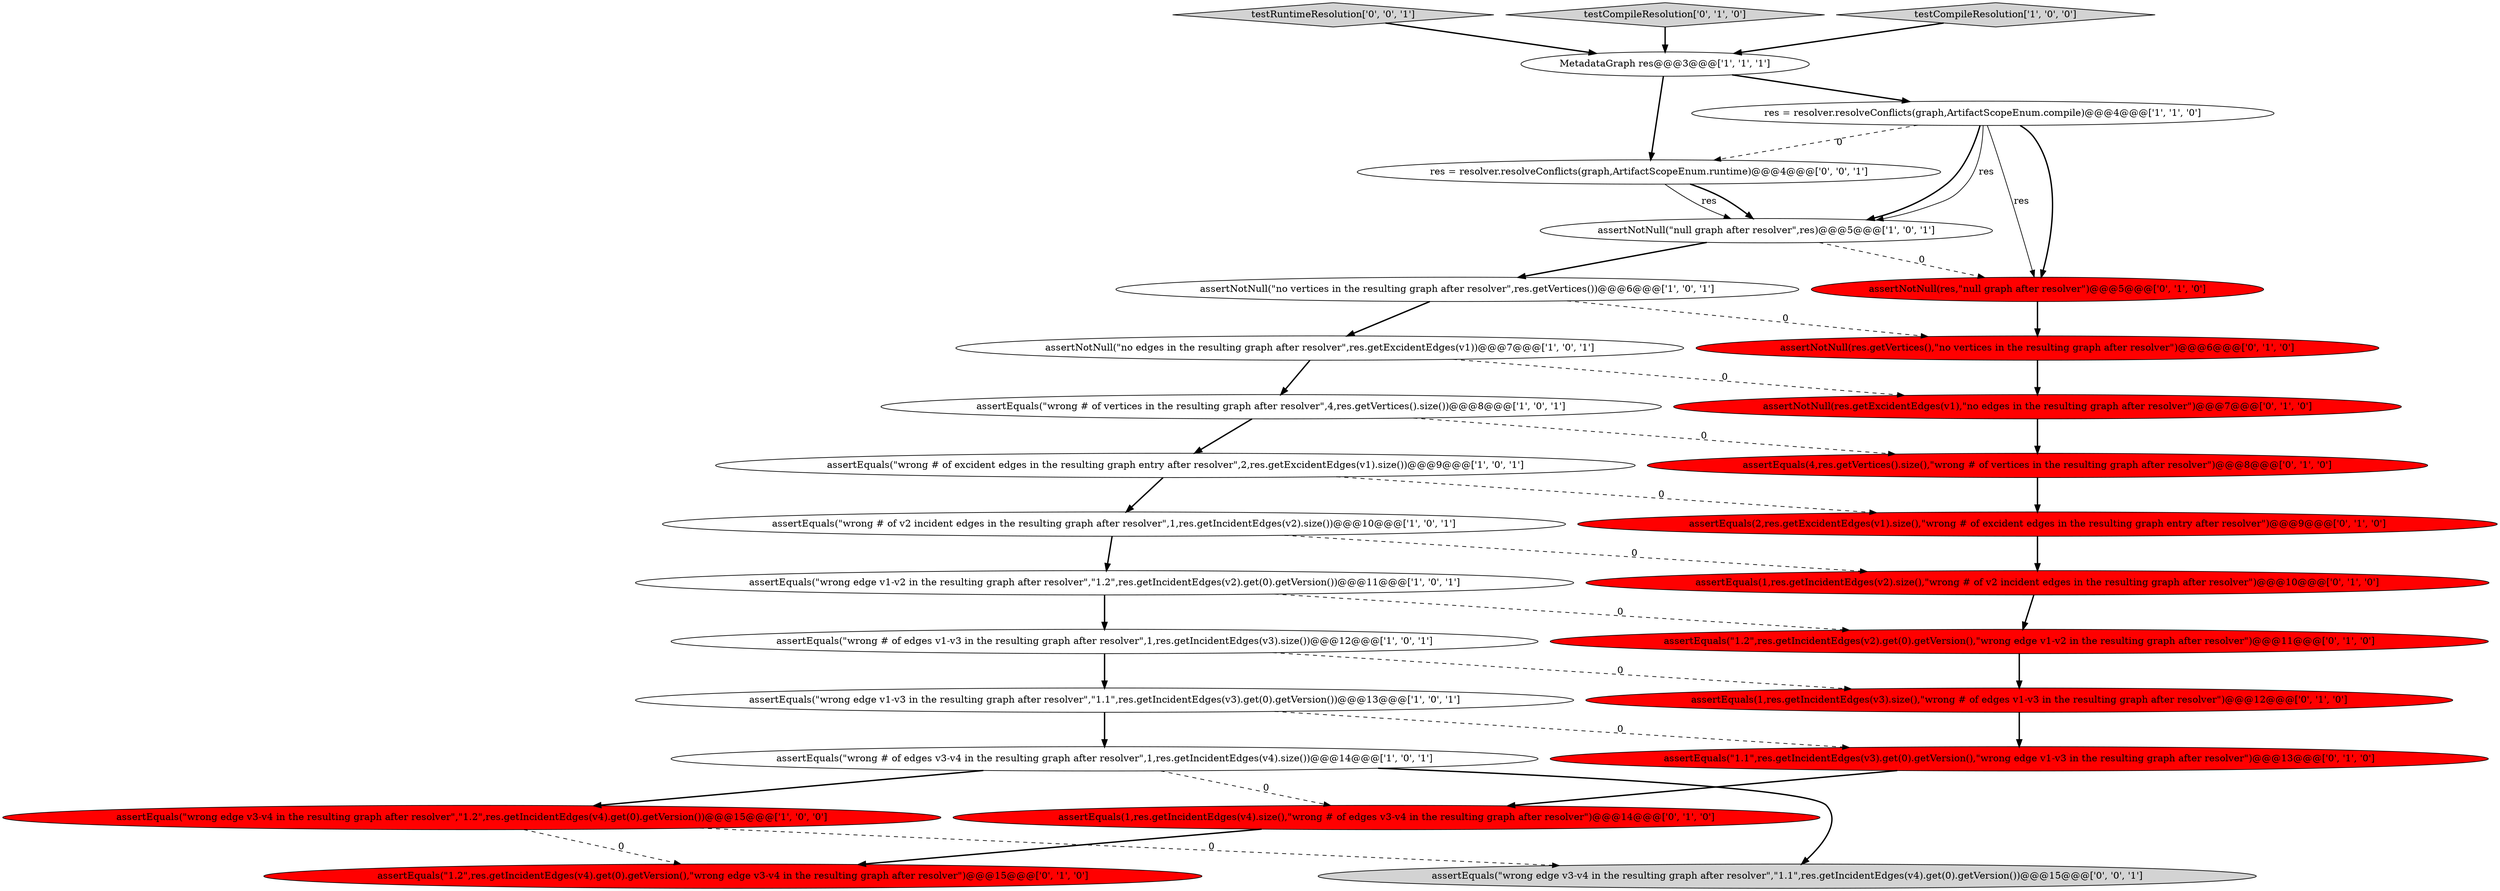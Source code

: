 digraph {
25 [style = filled, label = "assertEquals(\"1.2\",res.getIncidentEdges(v2).get(0).getVersion(),\"wrong edge v1-v2 in the resulting graph after resolver\")@@@11@@@['0', '1', '0']", fillcolor = red, shape = ellipse image = "AAA1AAABBB2BBB"];
12 [style = filled, label = "MetadataGraph res@@@3@@@['1', '1', '1']", fillcolor = white, shape = ellipse image = "AAA0AAABBB1BBB"];
14 [style = filled, label = "assertEquals(2,res.getExcidentEdges(v1).size(),\"wrong # of excident edges in the resulting graph entry after resolver\")@@@9@@@['0', '1', '0']", fillcolor = red, shape = ellipse image = "AAA1AAABBB2BBB"];
23 [style = filled, label = "assertEquals(4,res.getVertices().size(),\"wrong # of vertices in the resulting graph after resolver\")@@@8@@@['0', '1', '0']", fillcolor = red, shape = ellipse image = "AAA1AAABBB2BBB"];
11 [style = filled, label = "assertEquals(\"wrong # of excident edges in the resulting graph entry after resolver\",2,res.getExcidentEdges(v1).size())@@@9@@@['1', '0', '1']", fillcolor = white, shape = ellipse image = "AAA0AAABBB1BBB"];
7 [style = filled, label = "assertEquals(\"wrong # of vertices in the resulting graph after resolver\",4,res.getVertices().size())@@@8@@@['1', '0', '1']", fillcolor = white, shape = ellipse image = "AAA0AAABBB1BBB"];
8 [style = filled, label = "assertEquals(\"wrong edge v1-v2 in the resulting graph after resolver\",\"1.2\",res.getIncidentEdges(v2).get(0).getVersion())@@@11@@@['1', '0', '1']", fillcolor = white, shape = ellipse image = "AAA0AAABBB1BBB"];
9 [style = filled, label = "assertEquals(\"wrong edge v3-v4 in the resulting graph after resolver\",\"1.2\",res.getIncidentEdges(v4).get(0).getVersion())@@@15@@@['1', '0', '0']", fillcolor = red, shape = ellipse image = "AAA1AAABBB1BBB"];
28 [style = filled, label = "res = resolver.resolveConflicts(graph,ArtifactScopeEnum.runtime)@@@4@@@['0', '0', '1']", fillcolor = white, shape = ellipse image = "AAA0AAABBB3BBB"];
22 [style = filled, label = "assertNotNull(res.getVertices(),\"no vertices in the resulting graph after resolver\")@@@6@@@['0', '1', '0']", fillcolor = red, shape = ellipse image = "AAA1AAABBB2BBB"];
0 [style = filled, label = "assertEquals(\"wrong # of edges v3-v4 in the resulting graph after resolver\",1,res.getIncidentEdges(v4).size())@@@14@@@['1', '0', '1']", fillcolor = white, shape = ellipse image = "AAA0AAABBB1BBB"];
20 [style = filled, label = "assertEquals(1,res.getIncidentEdges(v4).size(),\"wrong # of edges v3-v4 in the resulting graph after resolver\")@@@14@@@['0', '1', '0']", fillcolor = red, shape = ellipse image = "AAA1AAABBB2BBB"];
5 [style = filled, label = "res = resolver.resolveConflicts(graph,ArtifactScopeEnum.compile)@@@4@@@['1', '1', '0']", fillcolor = white, shape = ellipse image = "AAA0AAABBB1BBB"];
26 [style = filled, label = "testRuntimeResolution['0', '0', '1']", fillcolor = lightgray, shape = diamond image = "AAA0AAABBB3BBB"];
1 [style = filled, label = "assertNotNull(\"no edges in the resulting graph after resolver\",res.getExcidentEdges(v1))@@@7@@@['1', '0', '1']", fillcolor = white, shape = ellipse image = "AAA0AAABBB1BBB"];
24 [style = filled, label = "assertNotNull(res,\"null graph after resolver\")@@@5@@@['0', '1', '0']", fillcolor = red, shape = ellipse image = "AAA1AAABBB2BBB"];
2 [style = filled, label = "assertNotNull(\"no vertices in the resulting graph after resolver\",res.getVertices())@@@6@@@['1', '0', '1']", fillcolor = white, shape = ellipse image = "AAA0AAABBB1BBB"];
16 [style = filled, label = "assertEquals(\"1.1\",res.getIncidentEdges(v3).get(0).getVersion(),\"wrong edge v1-v3 in the resulting graph after resolver\")@@@13@@@['0', '1', '0']", fillcolor = red, shape = ellipse image = "AAA1AAABBB2BBB"];
21 [style = filled, label = "testCompileResolution['0', '1', '0']", fillcolor = lightgray, shape = diamond image = "AAA0AAABBB2BBB"];
27 [style = filled, label = "assertEquals(\"wrong edge v3-v4 in the resulting graph after resolver\",\"1.1\",res.getIncidentEdges(v4).get(0).getVersion())@@@15@@@['0', '0', '1']", fillcolor = lightgray, shape = ellipse image = "AAA0AAABBB3BBB"];
15 [style = filled, label = "assertEquals(1,res.getIncidentEdges(v2).size(),\"wrong # of v2 incident edges in the resulting graph after resolver\")@@@10@@@['0', '1', '0']", fillcolor = red, shape = ellipse image = "AAA1AAABBB2BBB"];
17 [style = filled, label = "assertEquals(1,res.getIncidentEdges(v3).size(),\"wrong # of edges v1-v3 in the resulting graph after resolver\")@@@12@@@['0', '1', '0']", fillcolor = red, shape = ellipse image = "AAA1AAABBB2BBB"];
18 [style = filled, label = "assertEquals(\"1.2\",res.getIncidentEdges(v4).get(0).getVersion(),\"wrong edge v3-v4 in the resulting graph after resolver\")@@@15@@@['0', '1', '0']", fillcolor = red, shape = ellipse image = "AAA1AAABBB2BBB"];
4 [style = filled, label = "assertEquals(\"wrong edge v1-v3 in the resulting graph after resolver\",\"1.1\",res.getIncidentEdges(v3).get(0).getVersion())@@@13@@@['1', '0', '1']", fillcolor = white, shape = ellipse image = "AAA0AAABBB1BBB"];
19 [style = filled, label = "assertNotNull(res.getExcidentEdges(v1),\"no edges in the resulting graph after resolver\")@@@7@@@['0', '1', '0']", fillcolor = red, shape = ellipse image = "AAA1AAABBB2BBB"];
13 [style = filled, label = "assertEquals(\"wrong # of v2 incident edges in the resulting graph after resolver\",1,res.getIncidentEdges(v2).size())@@@10@@@['1', '0', '1']", fillcolor = white, shape = ellipse image = "AAA0AAABBB1BBB"];
3 [style = filled, label = "assertEquals(\"wrong # of edges v1-v3 in the resulting graph after resolver\",1,res.getIncidentEdges(v3).size())@@@12@@@['1', '0', '1']", fillcolor = white, shape = ellipse image = "AAA0AAABBB1BBB"];
10 [style = filled, label = "assertNotNull(\"null graph after resolver\",res)@@@5@@@['1', '0', '1']", fillcolor = white, shape = ellipse image = "AAA0AAABBB1BBB"];
6 [style = filled, label = "testCompileResolution['1', '0', '0']", fillcolor = lightgray, shape = diamond image = "AAA0AAABBB1BBB"];
5->10 [style = bold, label=""];
0->9 [style = bold, label=""];
7->11 [style = bold, label=""];
3->17 [style = dashed, label="0"];
7->23 [style = dashed, label="0"];
4->16 [style = dashed, label="0"];
12->5 [style = bold, label=""];
12->28 [style = bold, label=""];
28->10 [style = bold, label=""];
22->19 [style = bold, label=""];
15->25 [style = bold, label=""];
2->1 [style = bold, label=""];
0->27 [style = bold, label=""];
9->18 [style = dashed, label="0"];
8->3 [style = bold, label=""];
1->19 [style = dashed, label="0"];
9->27 [style = dashed, label="0"];
0->20 [style = dashed, label="0"];
24->22 [style = bold, label=""];
1->7 [style = bold, label=""];
3->4 [style = bold, label=""];
25->17 [style = bold, label=""];
13->15 [style = dashed, label="0"];
4->0 [style = bold, label=""];
21->12 [style = bold, label=""];
23->14 [style = bold, label=""];
20->18 [style = bold, label=""];
5->10 [style = solid, label="res"];
26->12 [style = bold, label=""];
5->28 [style = dashed, label="0"];
5->24 [style = bold, label=""];
19->23 [style = bold, label=""];
5->24 [style = solid, label="res"];
11->13 [style = bold, label=""];
11->14 [style = dashed, label="0"];
8->25 [style = dashed, label="0"];
10->2 [style = bold, label=""];
14->15 [style = bold, label=""];
13->8 [style = bold, label=""];
16->20 [style = bold, label=""];
2->22 [style = dashed, label="0"];
10->24 [style = dashed, label="0"];
17->16 [style = bold, label=""];
28->10 [style = solid, label="res"];
6->12 [style = bold, label=""];
}
